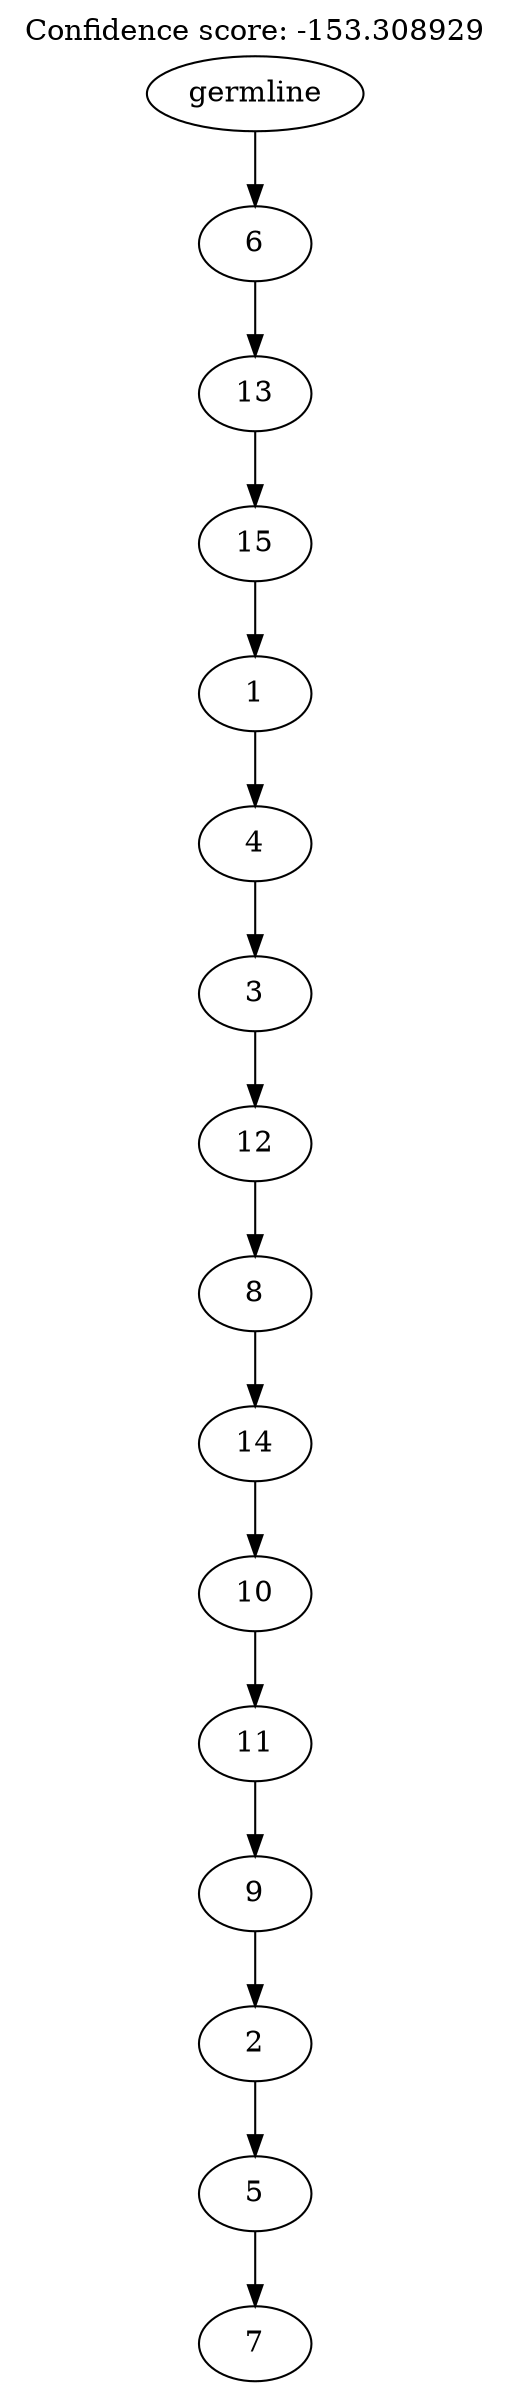 digraph g {
	"14" -> "15";
	"15" [label="7"];
	"13" -> "14";
	"14" [label="5"];
	"12" -> "13";
	"13" [label="2"];
	"11" -> "12";
	"12" [label="9"];
	"10" -> "11";
	"11" [label="11"];
	"9" -> "10";
	"10" [label="10"];
	"8" -> "9";
	"9" [label="14"];
	"7" -> "8";
	"8" [label="8"];
	"6" -> "7";
	"7" [label="12"];
	"5" -> "6";
	"6" [label="3"];
	"4" -> "5";
	"5" [label="4"];
	"3" -> "4";
	"4" [label="1"];
	"2" -> "3";
	"3" [label="15"];
	"1" -> "2";
	"2" [label="13"];
	"0" -> "1";
	"1" [label="6"];
	"0" [label="germline"];
	labelloc="t";
	label="Confidence score: -153.308929";
}
